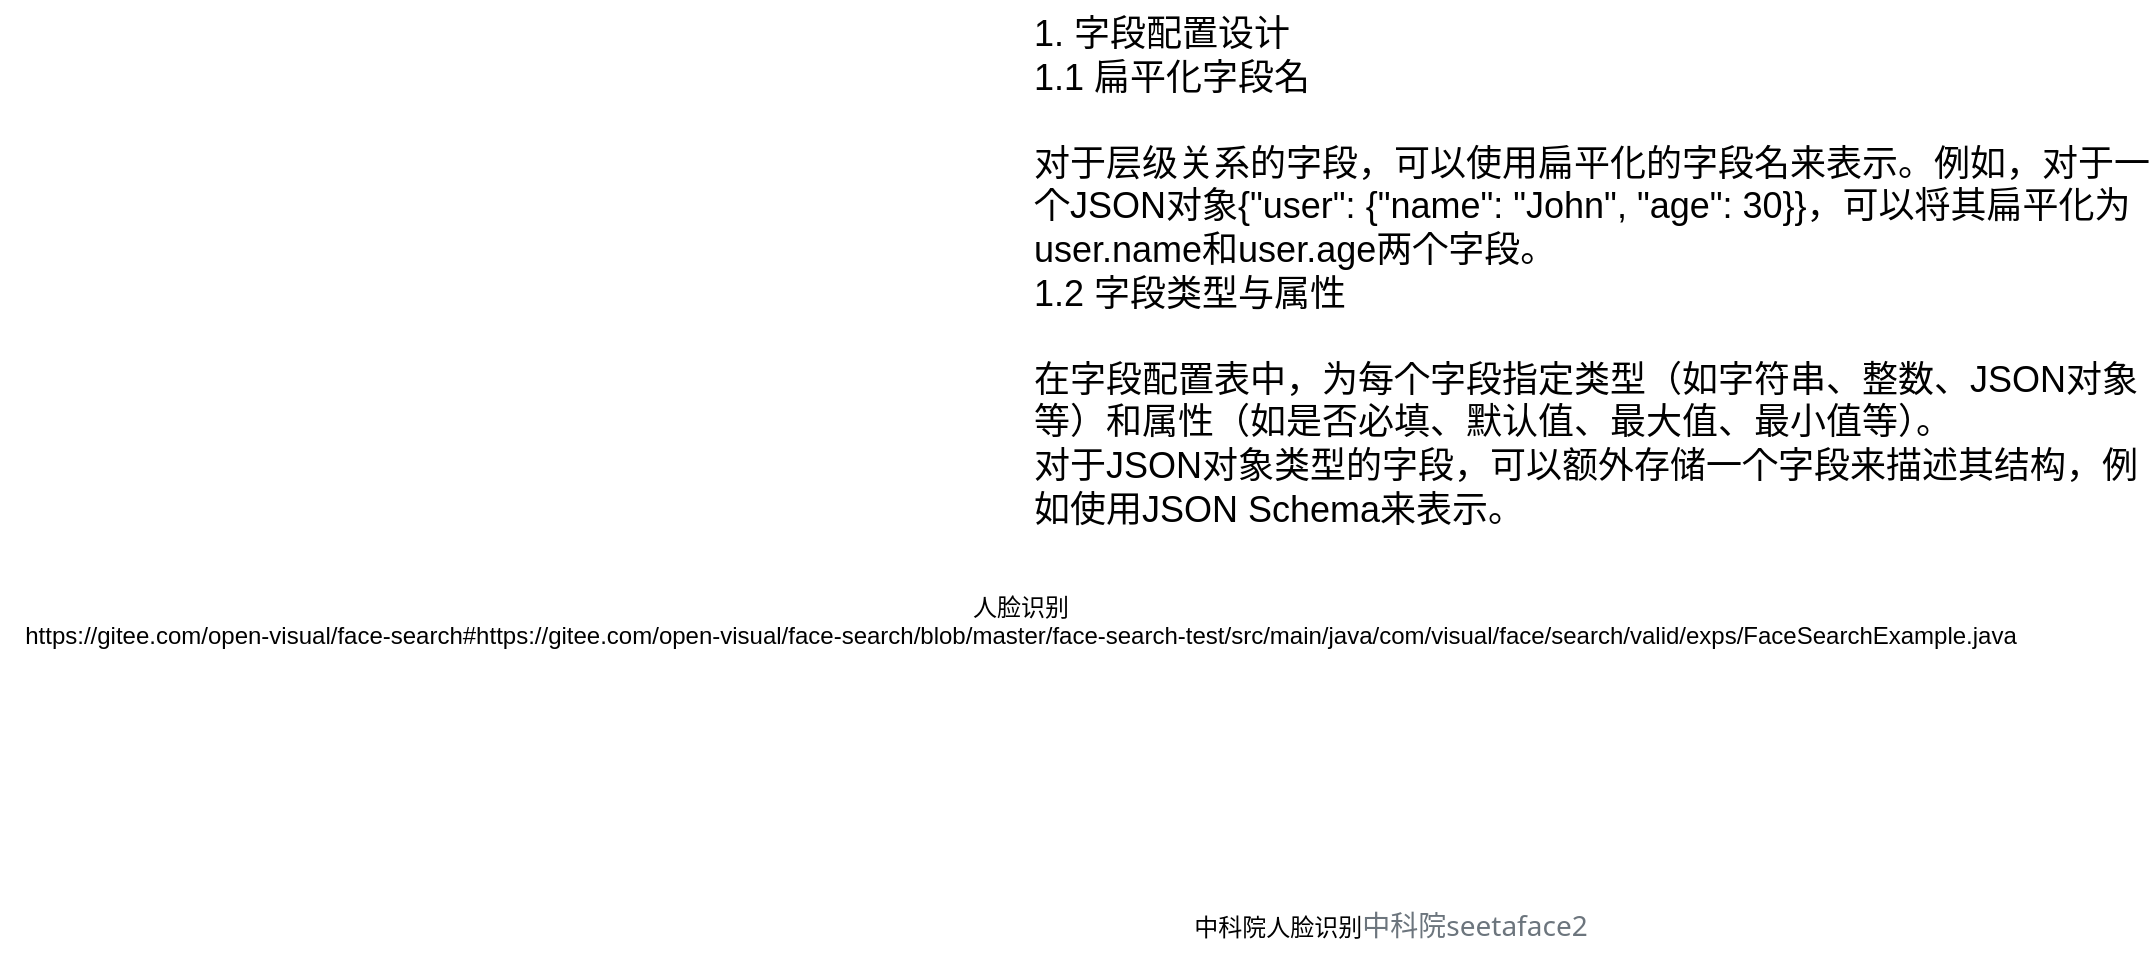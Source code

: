 <mxfile version="24.9.1" pages="2">
  <diagram name="关于API 思路" id="KDSyLmLGWB-m212FKGPZ">
    <mxGraphModel dx="2261" dy="780" grid="1" gridSize="10" guides="1" tooltips="1" connect="1" arrows="1" fold="1" page="1" pageScale="1" pageWidth="827" pageHeight="1169" math="0" shadow="0">
      <root>
        <mxCell id="0" />
        <mxCell id="1" parent="0" />
        <UserObject label="1. 字段配置设计&#xa;‌1.1 扁平化字段名‌&#xa;&#xa;对于层级关系的字段，可以使用扁平化的字段名来表示。例如，对于一个JSON对象{&quot;user&quot;: {&quot;name&quot;: &quot;John&quot;, &quot;age&quot;: 30}}，可以将其扁平化为user.name和user.age两个字段。&#xa;‌1.2 字段类型与属性‌&#xa;&#xa;在字段配置表中，为每个字段指定类型（如字符串、整数、JSON对象等）和属性（如是否必填、默认值、最大值、最小值等）。&#xa;对于JSON对象类型的字段，可以额外存储一个字段来描述其结构，例如使用JSON Schema来表示。" link="1. 字段配置设计 &#xa;‌1.1 扁平化字段名‌ &#xa; &#xa;对于层级关系的字段，可以使用扁平化的字段名来表示。例如，对于一个JSON对象{&quot;user&quot;: {&quot;name&quot;: &quot;John&quot;, &quot;age&quot;: 30}}，可以将其扁平化为user.name和user.age两个字段。 &#xa;‌1.2 字段类型与属性‌ &#xa; &#xa;在字段配置表中，为每个字段指定类型（如字符串、整数、JSON对象等）和属性（如是否必填、默认值、最大值、最小值等）。 &#xa;对于JSON对象类型的字段，可以额外存储一个字段来描述其结构，例如使用JSON Schema来表示。" id="otJDmHKhC73gy1ujW4lV-1">
          <mxCell style="text;whiteSpace=wrap;html=1;fontSize=18;" vertex="1" parent="1">
            <mxGeometry x="90" y="120" width="560" height="180" as="geometry" />
          </mxCell>
        </UserObject>
        <mxCell id="otJDmHKhC73gy1ujW4lV-2" value="人脸识别&lt;div&gt;https://gitee.com/open-visual/face-search#https://gitee.com/open-visual/face-search/blob/master/face-search-test/src/main/java/com/visual/face/search/valid/exps/FaceSearchExample.java&lt;/div&gt;&lt;div&gt;&lt;br&gt;&lt;/div&gt;&lt;div&gt;&lt;br&gt;&lt;/div&gt;" style="text;html=1;align=center;verticalAlign=middle;resizable=0;points=[];autosize=1;strokeColor=none;fillColor=none;" vertex="1" parent="1">
          <mxGeometry x="-425" y="410" width="1020" height="70" as="geometry" />
        </mxCell>
        <mxCell id="otJDmHKhC73gy1ujW4lV-3" value="中科院人脸识别&lt;span style=&quot;color: rgb(108, 117, 125); font-family: system-ui, -apple-system, &amp;quot;Segoe UI&amp;quot;, Roboto, &amp;quot;Helvetica Neue&amp;quot;, &amp;quot;Noto Sans&amp;quot;, &amp;quot;Liberation Sans&amp;quot;, Arial, sans-serif, &amp;quot;Apple Color Emoji&amp;quot;, &amp;quot;Segoe UI Emoji&amp;quot;, &amp;quot;Segoe UI Symbol&amp;quot;, &amp;quot;Noto Color Emoji&amp;quot;; font-size: 14px; text-align: start; text-wrap-mode: wrap; background-color: rgb(255, 255, 255);&quot;&gt;中科院seetaface2&lt;/span&gt;" style="text;html=1;align=center;verticalAlign=middle;resizable=0;points=[];autosize=1;strokeColor=none;fillColor=none;" vertex="1" parent="1">
          <mxGeometry x="160" y="568" width="220" height="30" as="geometry" />
        </mxCell>
      </root>
    </mxGraphModel>
  </diagram>
  <diagram id="29m1sEHHAaygSoGpKXW8" name="第 2 页">
    <mxGraphModel dx="1434" dy="780" grid="1" gridSize="10" guides="1" tooltips="1" connect="1" arrows="1" fold="1" page="1" pageScale="1" pageWidth="827" pageHeight="1169" math="0" shadow="0">
      <root>
        <mxCell id="0" />
        <mxCell id="1" parent="0" />
        <mxCell id="riSCB5IpbhkAhDdDqWNp-3" value="Categroy" style="swimlane;fontStyle=0;childLayout=stackLayout;horizontal=1;startSize=26;fillColor=none;horizontalStack=0;resizeParent=1;resizeParentMax=0;resizeLast=0;collapsible=1;marginBottom=0;whiteSpace=wrap;html=1;" vertex="1" parent="1">
          <mxGeometry x="170" y="340" width="140" height="104" as="geometry" />
        </mxCell>
        <mxCell id="riSCB5IpbhkAhDdDqWNp-4" value="+ name: String" style="text;strokeColor=none;fillColor=none;align=left;verticalAlign=top;spacingLeft=4;spacingRight=4;overflow=hidden;rotatable=0;points=[[0,0.5],[1,0.5]];portConstraint=eastwest;whiteSpace=wrap;html=1;" vertex="1" parent="riSCB5IpbhkAhDdDqWNp-3">
          <mxGeometry y="26" width="140" height="26" as="geometry" />
        </mxCell>
        <mxCell id="riSCB5IpbhkAhDdDqWNp-5" value="+ code: String" style="text;strokeColor=none;fillColor=none;align=left;verticalAlign=top;spacingLeft=4;spacingRight=4;overflow=hidden;rotatable=0;points=[[0,0.5],[1,0.5]];portConstraint=eastwest;whiteSpace=wrap;html=1;" vertex="1" parent="riSCB5IpbhkAhDdDqWNp-3">
          <mxGeometry y="52" width="140" height="26" as="geometry" />
        </mxCell>
        <mxCell id="riSCB5IpbhkAhDdDqWNp-6" value="+ field: type" style="text;strokeColor=none;fillColor=none;align=left;verticalAlign=top;spacingLeft=4;spacingRight=4;overflow=hidden;rotatable=0;points=[[0,0.5],[1,0.5]];portConstraint=eastwest;whiteSpace=wrap;html=1;" vertex="1" parent="riSCB5IpbhkAhDdDqWNp-3">
          <mxGeometry y="78" width="140" height="26" as="geometry" />
        </mxCell>
        <mxCell id="riSCB5IpbhkAhDdDqWNp-7" value="组件表" style="swimlane;fontStyle=0;childLayout=stackLayout;horizontal=1;startSize=26;fillColor=none;horizontalStack=0;resizeParent=1;resizeParentMax=0;resizeLast=0;collapsible=1;marginBottom=0;whiteSpace=wrap;html=1;" vertex="1" parent="1">
          <mxGeometry x="390" y="340" width="140" height="104" as="geometry" />
        </mxCell>
        <mxCell id="riSCB5IpbhkAhDdDqWNp-8" value="+ field: type" style="text;strokeColor=none;fillColor=none;align=left;verticalAlign=top;spacingLeft=4;spacingRight=4;overflow=hidden;rotatable=0;points=[[0,0.5],[1,0.5]];portConstraint=eastwest;whiteSpace=wrap;html=1;" vertex="1" parent="riSCB5IpbhkAhDdDqWNp-7">
          <mxGeometry y="26" width="140" height="26" as="geometry" />
        </mxCell>
        <mxCell id="riSCB5IpbhkAhDdDqWNp-9" value="+ field: type" style="text;strokeColor=none;fillColor=none;align=left;verticalAlign=top;spacingLeft=4;spacingRight=4;overflow=hidden;rotatable=0;points=[[0,0.5],[1,0.5]];portConstraint=eastwest;whiteSpace=wrap;html=1;" vertex="1" parent="riSCB5IpbhkAhDdDqWNp-7">
          <mxGeometry y="52" width="140" height="26" as="geometry" />
        </mxCell>
        <mxCell id="riSCB5IpbhkAhDdDqWNp-10" value="+ field: type" style="text;strokeColor=none;fillColor=none;align=left;verticalAlign=top;spacingLeft=4;spacingRight=4;overflow=hidden;rotatable=0;points=[[0,0.5],[1,0.5]];portConstraint=eastwest;whiteSpace=wrap;html=1;" vertex="1" parent="riSCB5IpbhkAhDdDqWNp-7">
          <mxGeometry y="78" width="140" height="26" as="geometry" />
        </mxCell>
        <mxCell id="riSCB5IpbhkAhDdDqWNp-11" value="form表单" style="swimlane;fontStyle=0;childLayout=stackLayout;horizontal=1;startSize=26;fillColor=none;horizontalStack=0;resizeParent=1;resizeParentMax=0;resizeLast=0;collapsible=1;marginBottom=0;whiteSpace=wrap;html=1;" vertex="1" parent="1">
          <mxGeometry x="390" y="490" width="140" height="104" as="geometry" />
        </mxCell>
        <mxCell id="riSCB5IpbhkAhDdDqWNp-12" value="+ field: type" style="text;strokeColor=none;fillColor=none;align=left;verticalAlign=top;spacingLeft=4;spacingRight=4;overflow=hidden;rotatable=0;points=[[0,0.5],[1,0.5]];portConstraint=eastwest;whiteSpace=wrap;html=1;" vertex="1" parent="riSCB5IpbhkAhDdDqWNp-11">
          <mxGeometry y="26" width="140" height="26" as="geometry" />
        </mxCell>
        <mxCell id="riSCB5IpbhkAhDdDqWNp-13" value="+ field: type" style="text;strokeColor=none;fillColor=none;align=left;verticalAlign=top;spacingLeft=4;spacingRight=4;overflow=hidden;rotatable=0;points=[[0,0.5],[1,0.5]];portConstraint=eastwest;whiteSpace=wrap;html=1;" vertex="1" parent="riSCB5IpbhkAhDdDqWNp-11">
          <mxGeometry y="52" width="140" height="26" as="geometry" />
        </mxCell>
        <mxCell id="riSCB5IpbhkAhDdDqWNp-14" value="+ field: type" style="text;strokeColor=none;fillColor=none;align=left;verticalAlign=top;spacingLeft=4;spacingRight=4;overflow=hidden;rotatable=0;points=[[0,0.5],[1,0.5]];portConstraint=eastwest;whiteSpace=wrap;html=1;" vertex="1" parent="riSCB5IpbhkAhDdDqWNp-11">
          <mxGeometry y="78" width="140" height="26" as="geometry" />
        </mxCell>
      </root>
    </mxGraphModel>
  </diagram>
</mxfile>
